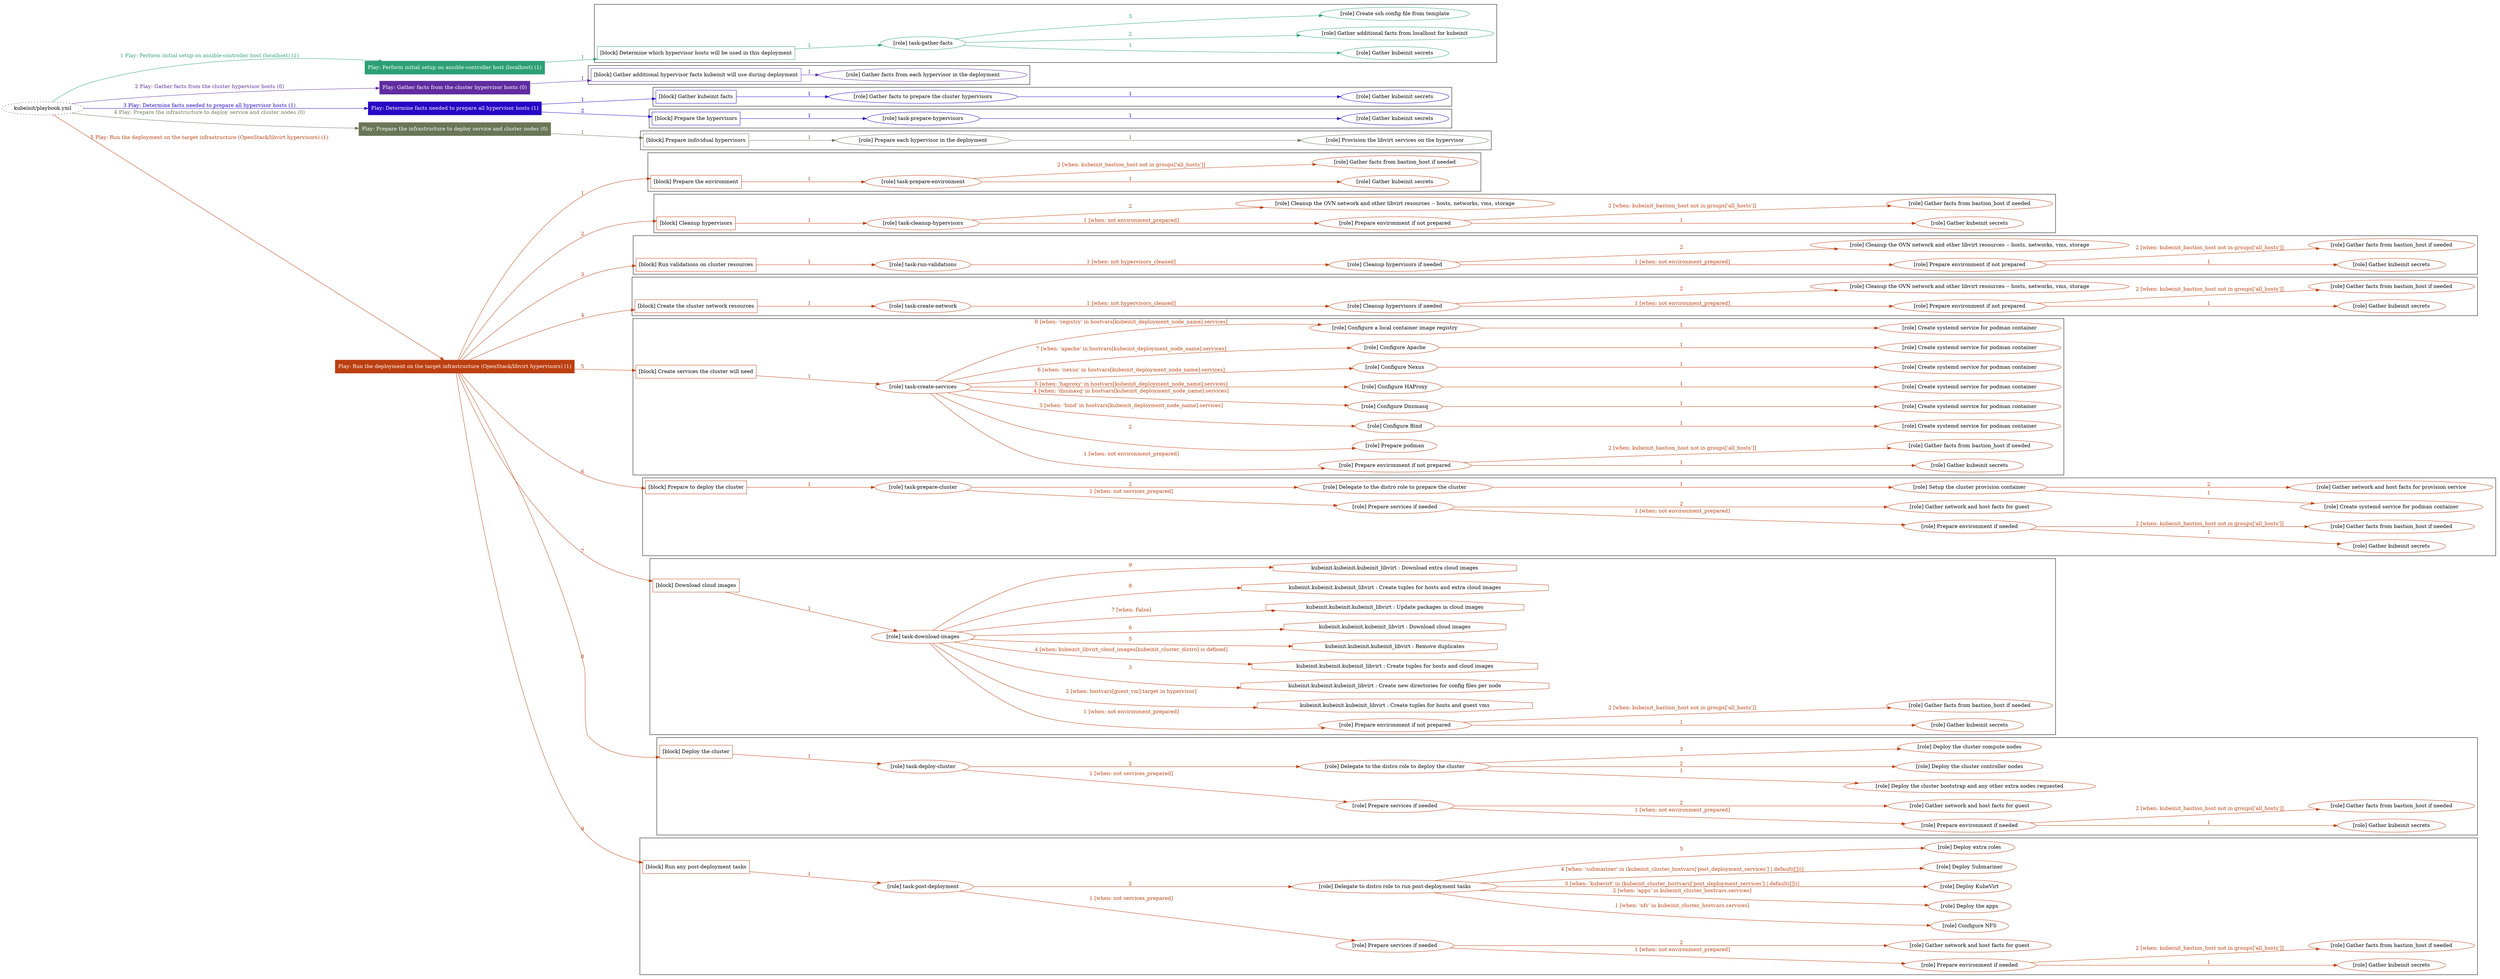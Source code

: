 digraph {
	graph [concentrate=true ordering=in rankdir=LR ratio=fill]
	edge [esep=5 sep=10]
	"kubeinit/playbook.yml" [URL="/home/runner/work/kubeinit/kubeinit/kubeinit/playbook.yml" id=playbook_b497e550 style=dotted]
	"kubeinit/playbook.yml" -> play_e59c9d06 [label="1 Play: Perform initial setup on ansible-controller host (localhost) (1)" color="#2ca075" fontcolor="#2ca075" id=edge_play_e59c9d06 labeltooltip="1 Play: Perform initial setup on ansible-controller host (localhost) (1)" tooltip="1 Play: Perform initial setup on ansible-controller host (localhost) (1)"]
	subgraph "Play: Perform initial setup on ansible-controller host (localhost) (1)" {
		play_e59c9d06 [label="Play: Perform initial setup on ansible-controller host (localhost) (1)" URL="/home/runner/work/kubeinit/kubeinit/kubeinit/playbook.yml" color="#2ca075" fontcolor="#ffffff" id=play_e59c9d06 shape=box style=filled tooltip=localhost]
		play_e59c9d06 -> block_86e28bcc [label=1 color="#2ca075" fontcolor="#2ca075" id=edge_block_86e28bcc labeltooltip=1 tooltip=1]
		subgraph cluster_block_86e28bcc {
			block_86e28bcc [label="[block] Determine which hypervisor hosts will be used in this deployment" URL="/home/runner/work/kubeinit/kubeinit/kubeinit/playbook.yml" color="#2ca075" id=block_86e28bcc labeltooltip="Determine which hypervisor hosts will be used in this deployment" shape=box tooltip="Determine which hypervisor hosts will be used in this deployment"]
			block_86e28bcc -> role_13803638 [label="1 " color="#2ca075" fontcolor="#2ca075" id=edge_role_13803638 labeltooltip="1 " tooltip="1 "]
			subgraph "task-gather-facts" {
				role_13803638 [label="[role] task-gather-facts" URL="/home/runner/work/kubeinit/kubeinit/kubeinit/playbook.yml" color="#2ca075" id=role_13803638 tooltip="task-gather-facts"]
				role_13803638 -> role_60082013 [label="1 " color="#2ca075" fontcolor="#2ca075" id=edge_role_60082013 labeltooltip="1 " tooltip="1 "]
				subgraph "Gather kubeinit secrets" {
					role_60082013 [label="[role] Gather kubeinit secrets" URL="/home/runner/.ansible/collections/ansible_collections/kubeinit/kubeinit/roles/kubeinit_prepare/tasks/build_hypervisors_group.yml" color="#2ca075" id=role_60082013 tooltip="Gather kubeinit secrets"]
				}
				role_13803638 -> role_aa54ac6d [label="2 " color="#2ca075" fontcolor="#2ca075" id=edge_role_aa54ac6d labeltooltip="2 " tooltip="2 "]
				subgraph "Gather additional facts from localhost for kubeinit" {
					role_aa54ac6d [label="[role] Gather additional facts from localhost for kubeinit" URL="/home/runner/.ansible/collections/ansible_collections/kubeinit/kubeinit/roles/kubeinit_prepare/tasks/build_hypervisors_group.yml" color="#2ca075" id=role_aa54ac6d tooltip="Gather additional facts from localhost for kubeinit"]
				}
				role_13803638 -> role_b0be62c5 [label="3 " color="#2ca075" fontcolor="#2ca075" id=edge_role_b0be62c5 labeltooltip="3 " tooltip="3 "]
				subgraph "Create ssh config file from template" {
					role_b0be62c5 [label="[role] Create ssh config file from template" URL="/home/runner/.ansible/collections/ansible_collections/kubeinit/kubeinit/roles/kubeinit_prepare/tasks/build_hypervisors_group.yml" color="#2ca075" id=role_b0be62c5 tooltip="Create ssh config file from template"]
				}
			}
		}
	}
	"kubeinit/playbook.yml" -> play_93b0811b [label="2 Play: Gather facts from the cluster hypervisor hosts (0)" color="#602ca0" fontcolor="#602ca0" id=edge_play_93b0811b labeltooltip="2 Play: Gather facts from the cluster hypervisor hosts (0)" tooltip="2 Play: Gather facts from the cluster hypervisor hosts (0)"]
	subgraph "Play: Gather facts from the cluster hypervisor hosts (0)" {
		play_93b0811b [label="Play: Gather facts from the cluster hypervisor hosts (0)" URL="/home/runner/work/kubeinit/kubeinit/kubeinit/playbook.yml" color="#602ca0" fontcolor="#ffffff" id=play_93b0811b shape=box style=filled tooltip="Play: Gather facts from the cluster hypervisor hosts (0)"]
		play_93b0811b -> block_3d5736a2 [label=1 color="#602ca0" fontcolor="#602ca0" id=edge_block_3d5736a2 labeltooltip=1 tooltip=1]
		subgraph cluster_block_3d5736a2 {
			block_3d5736a2 [label="[block] Gather additional hypervisor facts kubeinit will use during deployment" URL="/home/runner/work/kubeinit/kubeinit/kubeinit/playbook.yml" color="#602ca0" id=block_3d5736a2 labeltooltip="Gather additional hypervisor facts kubeinit will use during deployment" shape=box tooltip="Gather additional hypervisor facts kubeinit will use during deployment"]
			block_3d5736a2 -> role_d7816997 [label="1 " color="#602ca0" fontcolor="#602ca0" id=edge_role_d7816997 labeltooltip="1 " tooltip="1 "]
			subgraph "Gather facts from each hypervisor in the deployment" {
				role_d7816997 [label="[role] Gather facts from each hypervisor in the deployment" URL="/home/runner/work/kubeinit/kubeinit/kubeinit/playbook.yml" color="#602ca0" id=role_d7816997 tooltip="Gather facts from each hypervisor in the deployment"]
			}
		}
	}
	"kubeinit/playbook.yml" -> play_9846d142 [label="3 Play: Determine facts needed to prepare all hypervisor hosts (1)" color="#2806c6" fontcolor="#2806c6" id=edge_play_9846d142 labeltooltip="3 Play: Determine facts needed to prepare all hypervisor hosts (1)" tooltip="3 Play: Determine facts needed to prepare all hypervisor hosts (1)"]
	subgraph "Play: Determine facts needed to prepare all hypervisor hosts (1)" {
		play_9846d142 [label="Play: Determine facts needed to prepare all hypervisor hosts (1)" URL="/home/runner/work/kubeinit/kubeinit/kubeinit/playbook.yml" color="#2806c6" fontcolor="#ffffff" id=play_9846d142 shape=box style=filled tooltip=localhost]
		play_9846d142 -> block_dbfad1eb [label=1 color="#2806c6" fontcolor="#2806c6" id=edge_block_dbfad1eb labeltooltip=1 tooltip=1]
		subgraph cluster_block_dbfad1eb {
			block_dbfad1eb [label="[block] Gather kubeinit facts" URL="/home/runner/work/kubeinit/kubeinit/kubeinit/playbook.yml" color="#2806c6" id=block_dbfad1eb labeltooltip="Gather kubeinit facts" shape=box tooltip="Gather kubeinit facts"]
			block_dbfad1eb -> role_55c73f9c [label="1 " color="#2806c6" fontcolor="#2806c6" id=edge_role_55c73f9c labeltooltip="1 " tooltip="1 "]
			subgraph "Gather facts to prepare the cluster hypervisors" {
				role_55c73f9c [label="[role] Gather facts to prepare the cluster hypervisors" URL="/home/runner/work/kubeinit/kubeinit/kubeinit/playbook.yml" color="#2806c6" id=role_55c73f9c tooltip="Gather facts to prepare the cluster hypervisors"]
				role_55c73f9c -> role_1691ecde [label="1 " color="#2806c6" fontcolor="#2806c6" id=edge_role_1691ecde labeltooltip="1 " tooltip="1 "]
				subgraph "Gather kubeinit secrets" {
					role_1691ecde [label="[role] Gather kubeinit secrets" URL="/home/runner/.ansible/collections/ansible_collections/kubeinit/kubeinit/roles/kubeinit_prepare/tasks/gather_kubeinit_facts.yml" color="#2806c6" id=role_1691ecde tooltip="Gather kubeinit secrets"]
				}
			}
		}
		play_9846d142 -> block_6c49fd83 [label=2 color="#2806c6" fontcolor="#2806c6" id=edge_block_6c49fd83 labeltooltip=2 tooltip=2]
		subgraph cluster_block_6c49fd83 {
			block_6c49fd83 [label="[block] Prepare the hypervisors" URL="/home/runner/work/kubeinit/kubeinit/kubeinit/playbook.yml" color="#2806c6" id=block_6c49fd83 labeltooltip="Prepare the hypervisors" shape=box tooltip="Prepare the hypervisors"]
			block_6c49fd83 -> role_15d0ac86 [label="1 " color="#2806c6" fontcolor="#2806c6" id=edge_role_15d0ac86 labeltooltip="1 " tooltip="1 "]
			subgraph "task-prepare-hypervisors" {
				role_15d0ac86 [label="[role] task-prepare-hypervisors" URL="/home/runner/work/kubeinit/kubeinit/kubeinit/playbook.yml" color="#2806c6" id=role_15d0ac86 tooltip="task-prepare-hypervisors"]
				role_15d0ac86 -> role_b8ae5a34 [label="1 " color="#2806c6" fontcolor="#2806c6" id=edge_role_b8ae5a34 labeltooltip="1 " tooltip="1 "]
				subgraph "Gather kubeinit secrets" {
					role_b8ae5a34 [label="[role] Gather kubeinit secrets" URL="/home/runner/.ansible/collections/ansible_collections/kubeinit/kubeinit/roles/kubeinit_prepare/tasks/gather_kubeinit_facts.yml" color="#2806c6" id=role_b8ae5a34 tooltip="Gather kubeinit secrets"]
				}
			}
		}
	}
	"kubeinit/playbook.yml" -> play_4a7a0abb [label="4 Play: Prepare the infrastructure to deploy service and cluster nodes (0)" color="#6a7656" fontcolor="#6a7656" id=edge_play_4a7a0abb labeltooltip="4 Play: Prepare the infrastructure to deploy service and cluster nodes (0)" tooltip="4 Play: Prepare the infrastructure to deploy service and cluster nodes (0)"]
	subgraph "Play: Prepare the infrastructure to deploy service and cluster nodes (0)" {
		play_4a7a0abb [label="Play: Prepare the infrastructure to deploy service and cluster nodes (0)" URL="/home/runner/work/kubeinit/kubeinit/kubeinit/playbook.yml" color="#6a7656" fontcolor="#ffffff" id=play_4a7a0abb shape=box style=filled tooltip="Play: Prepare the infrastructure to deploy service and cluster nodes (0)"]
		play_4a7a0abb -> block_da9375ba [label=1 color="#6a7656" fontcolor="#6a7656" id=edge_block_da9375ba labeltooltip=1 tooltip=1]
		subgraph cluster_block_da9375ba {
			block_da9375ba [label="[block] Prepare individual hypervisors" URL="/home/runner/work/kubeinit/kubeinit/kubeinit/playbook.yml" color="#6a7656" id=block_da9375ba labeltooltip="Prepare individual hypervisors" shape=box tooltip="Prepare individual hypervisors"]
			block_da9375ba -> role_c592167c [label="1 " color="#6a7656" fontcolor="#6a7656" id=edge_role_c592167c labeltooltip="1 " tooltip="1 "]
			subgraph "Prepare each hypervisor in the deployment" {
				role_c592167c [label="[role] Prepare each hypervisor in the deployment" URL="/home/runner/work/kubeinit/kubeinit/kubeinit/playbook.yml" color="#6a7656" id=role_c592167c tooltip="Prepare each hypervisor in the deployment"]
				role_c592167c -> role_aa78cc0b [label="1 " color="#6a7656" fontcolor="#6a7656" id=edge_role_aa78cc0b labeltooltip="1 " tooltip="1 "]
				subgraph "Provision the libvirt services on the hypervisor" {
					role_aa78cc0b [label="[role] Provision the libvirt services on the hypervisor" URL="/home/runner/.ansible/collections/ansible_collections/kubeinit/kubeinit/roles/kubeinit_prepare/tasks/prepare_hypervisor.yml" color="#6a7656" id=role_aa78cc0b tooltip="Provision the libvirt services on the hypervisor"]
				}
			}
		}
	}
	"kubeinit/playbook.yml" -> play_419f7533 [label="5 Play: Run the deployment on the target infrastructure (OpenStack/libvirt hypervisors) (1)" color="#bc3f10" fontcolor="#bc3f10" id=edge_play_419f7533 labeltooltip="5 Play: Run the deployment on the target infrastructure (OpenStack/libvirt hypervisors) (1)" tooltip="5 Play: Run the deployment on the target infrastructure (OpenStack/libvirt hypervisors) (1)"]
	subgraph "Play: Run the deployment on the target infrastructure (OpenStack/libvirt hypervisors) (1)" {
		play_419f7533 [label="Play: Run the deployment on the target infrastructure (OpenStack/libvirt hypervisors) (1)" URL="/home/runner/work/kubeinit/kubeinit/kubeinit/playbook.yml" color="#bc3f10" fontcolor="#ffffff" id=play_419f7533 shape=box style=filled tooltip=localhost]
		play_419f7533 -> block_7ece0301 [label=1 color="#bc3f10" fontcolor="#bc3f10" id=edge_block_7ece0301 labeltooltip=1 tooltip=1]
		subgraph cluster_block_7ece0301 {
			block_7ece0301 [label="[block] Prepare the environment" URL="/home/runner/work/kubeinit/kubeinit/kubeinit/playbook.yml" color="#bc3f10" id=block_7ece0301 labeltooltip="Prepare the environment" shape=box tooltip="Prepare the environment"]
			block_7ece0301 -> role_4ee9abf0 [label="1 " color="#bc3f10" fontcolor="#bc3f10" id=edge_role_4ee9abf0 labeltooltip="1 " tooltip="1 "]
			subgraph "task-prepare-environment" {
				role_4ee9abf0 [label="[role] task-prepare-environment" URL="/home/runner/work/kubeinit/kubeinit/kubeinit/playbook.yml" color="#bc3f10" id=role_4ee9abf0 tooltip="task-prepare-environment"]
				role_4ee9abf0 -> role_5bf03f3f [label="1 " color="#bc3f10" fontcolor="#bc3f10" id=edge_role_5bf03f3f labeltooltip="1 " tooltip="1 "]
				subgraph "Gather kubeinit secrets" {
					role_5bf03f3f [label="[role] Gather kubeinit secrets" URL="/home/runner/.ansible/collections/ansible_collections/kubeinit/kubeinit/roles/kubeinit_prepare/tasks/gather_kubeinit_facts.yml" color="#bc3f10" id=role_5bf03f3f tooltip="Gather kubeinit secrets"]
				}
				role_4ee9abf0 -> role_61a4f279 [label="2 [when: kubeinit_bastion_host not in groups['all_hosts']]" color="#bc3f10" fontcolor="#bc3f10" id=edge_role_61a4f279 labeltooltip="2 [when: kubeinit_bastion_host not in groups['all_hosts']]" tooltip="2 [when: kubeinit_bastion_host not in groups['all_hosts']]"]
				subgraph "Gather facts from bastion_host if needed" {
					role_61a4f279 [label="[role] Gather facts from bastion_host if needed" URL="/home/runner/.ansible/collections/ansible_collections/kubeinit/kubeinit/roles/kubeinit_prepare/tasks/main.yml" color="#bc3f10" id=role_61a4f279 tooltip="Gather facts from bastion_host if needed"]
				}
			}
		}
		play_419f7533 -> block_cfd406d3 [label=2 color="#bc3f10" fontcolor="#bc3f10" id=edge_block_cfd406d3 labeltooltip=2 tooltip=2]
		subgraph cluster_block_cfd406d3 {
			block_cfd406d3 [label="[block] Cleanup hypervisors" URL="/home/runner/work/kubeinit/kubeinit/kubeinit/playbook.yml" color="#bc3f10" id=block_cfd406d3 labeltooltip="Cleanup hypervisors" shape=box tooltip="Cleanup hypervisors"]
			block_cfd406d3 -> role_6c9fb6e6 [label="1 " color="#bc3f10" fontcolor="#bc3f10" id=edge_role_6c9fb6e6 labeltooltip="1 " tooltip="1 "]
			subgraph "task-cleanup-hypervisors" {
				role_6c9fb6e6 [label="[role] task-cleanup-hypervisors" URL="/home/runner/work/kubeinit/kubeinit/kubeinit/playbook.yml" color="#bc3f10" id=role_6c9fb6e6 tooltip="task-cleanup-hypervisors"]
				role_6c9fb6e6 -> role_cf6e22d1 [label="1 [when: not environment_prepared]" color="#bc3f10" fontcolor="#bc3f10" id=edge_role_cf6e22d1 labeltooltip="1 [when: not environment_prepared]" tooltip="1 [when: not environment_prepared]"]
				subgraph "Prepare environment if not prepared" {
					role_cf6e22d1 [label="[role] Prepare environment if not prepared" URL="/home/runner/.ansible/collections/ansible_collections/kubeinit/kubeinit/roles/kubeinit_libvirt/tasks/cleanup_hypervisors.yml" color="#bc3f10" id=role_cf6e22d1 tooltip="Prepare environment if not prepared"]
					role_cf6e22d1 -> role_59095a6d [label="1 " color="#bc3f10" fontcolor="#bc3f10" id=edge_role_59095a6d labeltooltip="1 " tooltip="1 "]
					subgraph "Gather kubeinit secrets" {
						role_59095a6d [label="[role] Gather kubeinit secrets" URL="/home/runner/.ansible/collections/ansible_collections/kubeinit/kubeinit/roles/kubeinit_prepare/tasks/gather_kubeinit_facts.yml" color="#bc3f10" id=role_59095a6d tooltip="Gather kubeinit secrets"]
					}
					role_cf6e22d1 -> role_fc327a37 [label="2 [when: kubeinit_bastion_host not in groups['all_hosts']]" color="#bc3f10" fontcolor="#bc3f10" id=edge_role_fc327a37 labeltooltip="2 [when: kubeinit_bastion_host not in groups['all_hosts']]" tooltip="2 [when: kubeinit_bastion_host not in groups['all_hosts']]"]
					subgraph "Gather facts from bastion_host if needed" {
						role_fc327a37 [label="[role] Gather facts from bastion_host if needed" URL="/home/runner/.ansible/collections/ansible_collections/kubeinit/kubeinit/roles/kubeinit_prepare/tasks/main.yml" color="#bc3f10" id=role_fc327a37 tooltip="Gather facts from bastion_host if needed"]
					}
				}
				role_6c9fb6e6 -> role_d29791f6 [label="2 " color="#bc3f10" fontcolor="#bc3f10" id=edge_role_d29791f6 labeltooltip="2 " tooltip="2 "]
				subgraph "Cleanup the OVN network and other libvirt resources -- hosts, networks, vms, storage" {
					role_d29791f6 [label="[role] Cleanup the OVN network and other libvirt resources -- hosts, networks, vms, storage" URL="/home/runner/.ansible/collections/ansible_collections/kubeinit/kubeinit/roles/kubeinit_libvirt/tasks/cleanup_hypervisors.yml" color="#bc3f10" id=role_d29791f6 tooltip="Cleanup the OVN network and other libvirt resources -- hosts, networks, vms, storage"]
				}
			}
		}
		play_419f7533 -> block_0efb4b7f [label=3 color="#bc3f10" fontcolor="#bc3f10" id=edge_block_0efb4b7f labeltooltip=3 tooltip=3]
		subgraph cluster_block_0efb4b7f {
			block_0efb4b7f [label="[block] Run validations on cluster resources" URL="/home/runner/work/kubeinit/kubeinit/kubeinit/playbook.yml" color="#bc3f10" id=block_0efb4b7f labeltooltip="Run validations on cluster resources" shape=box tooltip="Run validations on cluster resources"]
			block_0efb4b7f -> role_06061a76 [label="1 " color="#bc3f10" fontcolor="#bc3f10" id=edge_role_06061a76 labeltooltip="1 " tooltip="1 "]
			subgraph "task-run-validations" {
				role_06061a76 [label="[role] task-run-validations" URL="/home/runner/work/kubeinit/kubeinit/kubeinit/playbook.yml" color="#bc3f10" id=role_06061a76 tooltip="task-run-validations"]
				role_06061a76 -> role_e2d7e40f [label="1 [when: not hypervisors_cleaned]" color="#bc3f10" fontcolor="#bc3f10" id=edge_role_e2d7e40f labeltooltip="1 [when: not hypervisors_cleaned]" tooltip="1 [when: not hypervisors_cleaned]"]
				subgraph "Cleanup hypervisors if needed" {
					role_e2d7e40f [label="[role] Cleanup hypervisors if needed" URL="/home/runner/.ansible/collections/ansible_collections/kubeinit/kubeinit/roles/kubeinit_validations/tasks/main.yml" color="#bc3f10" id=role_e2d7e40f tooltip="Cleanup hypervisors if needed"]
					role_e2d7e40f -> role_4015fd1f [label="1 [when: not environment_prepared]" color="#bc3f10" fontcolor="#bc3f10" id=edge_role_4015fd1f labeltooltip="1 [when: not environment_prepared]" tooltip="1 [when: not environment_prepared]"]
					subgraph "Prepare environment if not prepared" {
						role_4015fd1f [label="[role] Prepare environment if not prepared" URL="/home/runner/.ansible/collections/ansible_collections/kubeinit/kubeinit/roles/kubeinit_libvirt/tasks/cleanup_hypervisors.yml" color="#bc3f10" id=role_4015fd1f tooltip="Prepare environment if not prepared"]
						role_4015fd1f -> role_079ccf1e [label="1 " color="#bc3f10" fontcolor="#bc3f10" id=edge_role_079ccf1e labeltooltip="1 " tooltip="1 "]
						subgraph "Gather kubeinit secrets" {
							role_079ccf1e [label="[role] Gather kubeinit secrets" URL="/home/runner/.ansible/collections/ansible_collections/kubeinit/kubeinit/roles/kubeinit_prepare/tasks/gather_kubeinit_facts.yml" color="#bc3f10" id=role_079ccf1e tooltip="Gather kubeinit secrets"]
						}
						role_4015fd1f -> role_dfef3520 [label="2 [when: kubeinit_bastion_host not in groups['all_hosts']]" color="#bc3f10" fontcolor="#bc3f10" id=edge_role_dfef3520 labeltooltip="2 [when: kubeinit_bastion_host not in groups['all_hosts']]" tooltip="2 [when: kubeinit_bastion_host not in groups['all_hosts']]"]
						subgraph "Gather facts from bastion_host if needed" {
							role_dfef3520 [label="[role] Gather facts from bastion_host if needed" URL="/home/runner/.ansible/collections/ansible_collections/kubeinit/kubeinit/roles/kubeinit_prepare/tasks/main.yml" color="#bc3f10" id=role_dfef3520 tooltip="Gather facts from bastion_host if needed"]
						}
					}
					role_e2d7e40f -> role_71be9d98 [label="2 " color="#bc3f10" fontcolor="#bc3f10" id=edge_role_71be9d98 labeltooltip="2 " tooltip="2 "]
					subgraph "Cleanup the OVN network and other libvirt resources -- hosts, networks, vms, storage" {
						role_71be9d98 [label="[role] Cleanup the OVN network and other libvirt resources -- hosts, networks, vms, storage" URL="/home/runner/.ansible/collections/ansible_collections/kubeinit/kubeinit/roles/kubeinit_libvirt/tasks/cleanup_hypervisors.yml" color="#bc3f10" id=role_71be9d98 tooltip="Cleanup the OVN network and other libvirt resources -- hosts, networks, vms, storage"]
					}
				}
			}
		}
		play_419f7533 -> block_d0bbf9d2 [label=4 color="#bc3f10" fontcolor="#bc3f10" id=edge_block_d0bbf9d2 labeltooltip=4 tooltip=4]
		subgraph cluster_block_d0bbf9d2 {
			block_d0bbf9d2 [label="[block] Create the cluster network resources" URL="/home/runner/work/kubeinit/kubeinit/kubeinit/playbook.yml" color="#bc3f10" id=block_d0bbf9d2 labeltooltip="Create the cluster network resources" shape=box tooltip="Create the cluster network resources"]
			block_d0bbf9d2 -> role_19c4953f [label="1 " color="#bc3f10" fontcolor="#bc3f10" id=edge_role_19c4953f labeltooltip="1 " tooltip="1 "]
			subgraph "task-create-network" {
				role_19c4953f [label="[role] task-create-network" URL="/home/runner/work/kubeinit/kubeinit/kubeinit/playbook.yml" color="#bc3f10" id=role_19c4953f tooltip="task-create-network"]
				role_19c4953f -> role_0c2428ae [label="1 [when: not hypervisors_cleaned]" color="#bc3f10" fontcolor="#bc3f10" id=edge_role_0c2428ae labeltooltip="1 [when: not hypervisors_cleaned]" tooltip="1 [when: not hypervisors_cleaned]"]
				subgraph "Cleanup hypervisors if needed" {
					role_0c2428ae [label="[role] Cleanup hypervisors if needed" URL="/home/runner/.ansible/collections/ansible_collections/kubeinit/kubeinit/roles/kubeinit_libvirt/tasks/create_network.yml" color="#bc3f10" id=role_0c2428ae tooltip="Cleanup hypervisors if needed"]
					role_0c2428ae -> role_77ef064e [label="1 [when: not environment_prepared]" color="#bc3f10" fontcolor="#bc3f10" id=edge_role_77ef064e labeltooltip="1 [when: not environment_prepared]" tooltip="1 [when: not environment_prepared]"]
					subgraph "Prepare environment if not prepared" {
						role_77ef064e [label="[role] Prepare environment if not prepared" URL="/home/runner/.ansible/collections/ansible_collections/kubeinit/kubeinit/roles/kubeinit_libvirt/tasks/cleanup_hypervisors.yml" color="#bc3f10" id=role_77ef064e tooltip="Prepare environment if not prepared"]
						role_77ef064e -> role_2445a5fa [label="1 " color="#bc3f10" fontcolor="#bc3f10" id=edge_role_2445a5fa labeltooltip="1 " tooltip="1 "]
						subgraph "Gather kubeinit secrets" {
							role_2445a5fa [label="[role] Gather kubeinit secrets" URL="/home/runner/.ansible/collections/ansible_collections/kubeinit/kubeinit/roles/kubeinit_prepare/tasks/gather_kubeinit_facts.yml" color="#bc3f10" id=role_2445a5fa tooltip="Gather kubeinit secrets"]
						}
						role_77ef064e -> role_c2a9b8e3 [label="2 [when: kubeinit_bastion_host not in groups['all_hosts']]" color="#bc3f10" fontcolor="#bc3f10" id=edge_role_c2a9b8e3 labeltooltip="2 [when: kubeinit_bastion_host not in groups['all_hosts']]" tooltip="2 [when: kubeinit_bastion_host not in groups['all_hosts']]"]
						subgraph "Gather facts from bastion_host if needed" {
							role_c2a9b8e3 [label="[role] Gather facts from bastion_host if needed" URL="/home/runner/.ansible/collections/ansible_collections/kubeinit/kubeinit/roles/kubeinit_prepare/tasks/main.yml" color="#bc3f10" id=role_c2a9b8e3 tooltip="Gather facts from bastion_host if needed"]
						}
					}
					role_0c2428ae -> role_cad8ff3d [label="2 " color="#bc3f10" fontcolor="#bc3f10" id=edge_role_cad8ff3d labeltooltip="2 " tooltip="2 "]
					subgraph "Cleanup the OVN network and other libvirt resources -- hosts, networks, vms, storage" {
						role_cad8ff3d [label="[role] Cleanup the OVN network and other libvirt resources -- hosts, networks, vms, storage" URL="/home/runner/.ansible/collections/ansible_collections/kubeinit/kubeinit/roles/kubeinit_libvirt/tasks/cleanup_hypervisors.yml" color="#bc3f10" id=role_cad8ff3d tooltip="Cleanup the OVN network and other libvirt resources -- hosts, networks, vms, storage"]
					}
				}
			}
		}
		play_419f7533 -> block_30467c08 [label=5 color="#bc3f10" fontcolor="#bc3f10" id=edge_block_30467c08 labeltooltip=5 tooltip=5]
		subgraph cluster_block_30467c08 {
			block_30467c08 [label="[block] Create services the cluster will need" URL="/home/runner/work/kubeinit/kubeinit/kubeinit/playbook.yml" color="#bc3f10" id=block_30467c08 labeltooltip="Create services the cluster will need" shape=box tooltip="Create services the cluster will need"]
			block_30467c08 -> role_a0e4a6c1 [label="1 " color="#bc3f10" fontcolor="#bc3f10" id=edge_role_a0e4a6c1 labeltooltip="1 " tooltip="1 "]
			subgraph "task-create-services" {
				role_a0e4a6c1 [label="[role] task-create-services" URL="/home/runner/work/kubeinit/kubeinit/kubeinit/playbook.yml" color="#bc3f10" id=role_a0e4a6c1 tooltip="task-create-services"]
				role_a0e4a6c1 -> role_00de7d3a [label="1 [when: not environment_prepared]" color="#bc3f10" fontcolor="#bc3f10" id=edge_role_00de7d3a labeltooltip="1 [when: not environment_prepared]" tooltip="1 [when: not environment_prepared]"]
				subgraph "Prepare environment if not prepared" {
					role_00de7d3a [label="[role] Prepare environment if not prepared" URL="/home/runner/.ansible/collections/ansible_collections/kubeinit/kubeinit/roles/kubeinit_services/tasks/main.yml" color="#bc3f10" id=role_00de7d3a tooltip="Prepare environment if not prepared"]
					role_00de7d3a -> role_d40de34a [label="1 " color="#bc3f10" fontcolor="#bc3f10" id=edge_role_d40de34a labeltooltip="1 " tooltip="1 "]
					subgraph "Gather kubeinit secrets" {
						role_d40de34a [label="[role] Gather kubeinit secrets" URL="/home/runner/.ansible/collections/ansible_collections/kubeinit/kubeinit/roles/kubeinit_prepare/tasks/gather_kubeinit_facts.yml" color="#bc3f10" id=role_d40de34a tooltip="Gather kubeinit secrets"]
					}
					role_00de7d3a -> role_4980fbf0 [label="2 [when: kubeinit_bastion_host not in groups['all_hosts']]" color="#bc3f10" fontcolor="#bc3f10" id=edge_role_4980fbf0 labeltooltip="2 [when: kubeinit_bastion_host not in groups['all_hosts']]" tooltip="2 [when: kubeinit_bastion_host not in groups['all_hosts']]"]
					subgraph "Gather facts from bastion_host if needed" {
						role_4980fbf0 [label="[role] Gather facts from bastion_host if needed" URL="/home/runner/.ansible/collections/ansible_collections/kubeinit/kubeinit/roles/kubeinit_prepare/tasks/main.yml" color="#bc3f10" id=role_4980fbf0 tooltip="Gather facts from bastion_host if needed"]
					}
				}
				role_a0e4a6c1 -> role_9b30f9ff [label="2 " color="#bc3f10" fontcolor="#bc3f10" id=edge_role_9b30f9ff labeltooltip="2 " tooltip="2 "]
				subgraph "Prepare podman" {
					role_9b30f9ff [label="[role] Prepare podman" URL="/home/runner/.ansible/collections/ansible_collections/kubeinit/kubeinit/roles/kubeinit_services/tasks/00_create_service_pod.yml" color="#bc3f10" id=role_9b30f9ff tooltip="Prepare podman"]
				}
				role_a0e4a6c1 -> role_1093a4bd [label="3 [when: 'bind' in hostvars[kubeinit_deployment_node_name].services]" color="#bc3f10" fontcolor="#bc3f10" id=edge_role_1093a4bd labeltooltip="3 [when: 'bind' in hostvars[kubeinit_deployment_node_name].services]" tooltip="3 [when: 'bind' in hostvars[kubeinit_deployment_node_name].services]"]
				subgraph "Configure Bind" {
					role_1093a4bd [label="[role] Configure Bind" URL="/home/runner/.ansible/collections/ansible_collections/kubeinit/kubeinit/roles/kubeinit_services/tasks/start_services_containers.yml" color="#bc3f10" id=role_1093a4bd tooltip="Configure Bind"]
					role_1093a4bd -> role_497f2874 [label="1 " color="#bc3f10" fontcolor="#bc3f10" id=edge_role_497f2874 labeltooltip="1 " tooltip="1 "]
					subgraph "Create systemd service for podman container" {
						role_497f2874 [label="[role] Create systemd service for podman container" URL="/home/runner/.ansible/collections/ansible_collections/kubeinit/kubeinit/roles/kubeinit_bind/tasks/main.yml" color="#bc3f10" id=role_497f2874 tooltip="Create systemd service for podman container"]
					}
				}
				role_a0e4a6c1 -> role_3811e0c2 [label="4 [when: 'dnsmasq' in hostvars[kubeinit_deployment_node_name].services]" color="#bc3f10" fontcolor="#bc3f10" id=edge_role_3811e0c2 labeltooltip="4 [when: 'dnsmasq' in hostvars[kubeinit_deployment_node_name].services]" tooltip="4 [when: 'dnsmasq' in hostvars[kubeinit_deployment_node_name].services]"]
				subgraph "Configure Dnsmasq" {
					role_3811e0c2 [label="[role] Configure Dnsmasq" URL="/home/runner/.ansible/collections/ansible_collections/kubeinit/kubeinit/roles/kubeinit_services/tasks/start_services_containers.yml" color="#bc3f10" id=role_3811e0c2 tooltip="Configure Dnsmasq"]
					role_3811e0c2 -> role_b7360408 [label="1 " color="#bc3f10" fontcolor="#bc3f10" id=edge_role_b7360408 labeltooltip="1 " tooltip="1 "]
					subgraph "Create systemd service for podman container" {
						role_b7360408 [label="[role] Create systemd service for podman container" URL="/home/runner/.ansible/collections/ansible_collections/kubeinit/kubeinit/roles/kubeinit_dnsmasq/tasks/main.yml" color="#bc3f10" id=role_b7360408 tooltip="Create systemd service for podman container"]
					}
				}
				role_a0e4a6c1 -> role_b93bdeba [label="5 [when: 'haproxy' in hostvars[kubeinit_deployment_node_name].services]" color="#bc3f10" fontcolor="#bc3f10" id=edge_role_b93bdeba labeltooltip="5 [when: 'haproxy' in hostvars[kubeinit_deployment_node_name].services]" tooltip="5 [when: 'haproxy' in hostvars[kubeinit_deployment_node_name].services]"]
				subgraph "Configure HAProxy" {
					role_b93bdeba [label="[role] Configure HAProxy" URL="/home/runner/.ansible/collections/ansible_collections/kubeinit/kubeinit/roles/kubeinit_services/tasks/start_services_containers.yml" color="#bc3f10" id=role_b93bdeba tooltip="Configure HAProxy"]
					role_b93bdeba -> role_d5309a69 [label="1 " color="#bc3f10" fontcolor="#bc3f10" id=edge_role_d5309a69 labeltooltip="1 " tooltip="1 "]
					subgraph "Create systemd service for podman container" {
						role_d5309a69 [label="[role] Create systemd service for podman container" URL="/home/runner/.ansible/collections/ansible_collections/kubeinit/kubeinit/roles/kubeinit_haproxy/tasks/main.yml" color="#bc3f10" id=role_d5309a69 tooltip="Create systemd service for podman container"]
					}
				}
				role_a0e4a6c1 -> role_9c68a88f [label="6 [when: 'nexus' in hostvars[kubeinit_deployment_node_name].services]" color="#bc3f10" fontcolor="#bc3f10" id=edge_role_9c68a88f labeltooltip="6 [when: 'nexus' in hostvars[kubeinit_deployment_node_name].services]" tooltip="6 [when: 'nexus' in hostvars[kubeinit_deployment_node_name].services]"]
				subgraph "Configure Nexus" {
					role_9c68a88f [label="[role] Configure Nexus" URL="/home/runner/.ansible/collections/ansible_collections/kubeinit/kubeinit/roles/kubeinit_services/tasks/start_services_containers.yml" color="#bc3f10" id=role_9c68a88f tooltip="Configure Nexus"]
					role_9c68a88f -> role_c2f405a1 [label="1 " color="#bc3f10" fontcolor="#bc3f10" id=edge_role_c2f405a1 labeltooltip="1 " tooltip="1 "]
					subgraph "Create systemd service for podman container" {
						role_c2f405a1 [label="[role] Create systemd service for podman container" URL="/home/runner/.ansible/collections/ansible_collections/kubeinit/kubeinit/roles/kubeinit_nexus/tasks/main.yml" color="#bc3f10" id=role_c2f405a1 tooltip="Create systemd service for podman container"]
					}
				}
				role_a0e4a6c1 -> role_6519225b [label="7 [when: 'apache' in hostvars[kubeinit_deployment_node_name].services]" color="#bc3f10" fontcolor="#bc3f10" id=edge_role_6519225b labeltooltip="7 [when: 'apache' in hostvars[kubeinit_deployment_node_name].services]" tooltip="7 [when: 'apache' in hostvars[kubeinit_deployment_node_name].services]"]
				subgraph "Configure Apache" {
					role_6519225b [label="[role] Configure Apache" URL="/home/runner/.ansible/collections/ansible_collections/kubeinit/kubeinit/roles/kubeinit_services/tasks/start_services_containers.yml" color="#bc3f10" id=role_6519225b tooltip="Configure Apache"]
					role_6519225b -> role_ffd1eafc [label="1 " color="#bc3f10" fontcolor="#bc3f10" id=edge_role_ffd1eafc labeltooltip="1 " tooltip="1 "]
					subgraph "Create systemd service for podman container" {
						role_ffd1eafc [label="[role] Create systemd service for podman container" URL="/home/runner/.ansible/collections/ansible_collections/kubeinit/kubeinit/roles/kubeinit_apache/tasks/main.yml" color="#bc3f10" id=role_ffd1eafc tooltip="Create systemd service for podman container"]
					}
				}
				role_a0e4a6c1 -> role_451718ce [label="8 [when: 'registry' in hostvars[kubeinit_deployment_node_name].services]" color="#bc3f10" fontcolor="#bc3f10" id=edge_role_451718ce labeltooltip="8 [when: 'registry' in hostvars[kubeinit_deployment_node_name].services]" tooltip="8 [when: 'registry' in hostvars[kubeinit_deployment_node_name].services]"]
				subgraph "Configure a local container image registry" {
					role_451718ce [label="[role] Configure a local container image registry" URL="/home/runner/.ansible/collections/ansible_collections/kubeinit/kubeinit/roles/kubeinit_services/tasks/start_services_containers.yml" color="#bc3f10" id=role_451718ce tooltip="Configure a local container image registry"]
					role_451718ce -> role_2e6e4f9f [label="1 " color="#bc3f10" fontcolor="#bc3f10" id=edge_role_2e6e4f9f labeltooltip="1 " tooltip="1 "]
					subgraph "Create systemd service for podman container" {
						role_2e6e4f9f [label="[role] Create systemd service for podman container" URL="/home/runner/.ansible/collections/ansible_collections/kubeinit/kubeinit/roles/kubeinit_registry/tasks/main.yml" color="#bc3f10" id=role_2e6e4f9f tooltip="Create systemd service for podman container"]
					}
				}
			}
		}
		play_419f7533 -> block_f2083a0a [label=6 color="#bc3f10" fontcolor="#bc3f10" id=edge_block_f2083a0a labeltooltip=6 tooltip=6]
		subgraph cluster_block_f2083a0a {
			block_f2083a0a [label="[block] Prepare to deploy the cluster" URL="/home/runner/work/kubeinit/kubeinit/kubeinit/playbook.yml" color="#bc3f10" id=block_f2083a0a labeltooltip="Prepare to deploy the cluster" shape=box tooltip="Prepare to deploy the cluster"]
			block_f2083a0a -> role_11015695 [label="1 " color="#bc3f10" fontcolor="#bc3f10" id=edge_role_11015695 labeltooltip="1 " tooltip="1 "]
			subgraph "task-prepare-cluster" {
				role_11015695 [label="[role] task-prepare-cluster" URL="/home/runner/work/kubeinit/kubeinit/kubeinit/playbook.yml" color="#bc3f10" id=role_11015695 tooltip="task-prepare-cluster"]
				role_11015695 -> role_62de7a0f [label="1 [when: not services_prepared]" color="#bc3f10" fontcolor="#bc3f10" id=edge_role_62de7a0f labeltooltip="1 [when: not services_prepared]" tooltip="1 [when: not services_prepared]"]
				subgraph "Prepare services if needed" {
					role_62de7a0f [label="[role] Prepare services if needed" URL="/home/runner/.ansible/collections/ansible_collections/kubeinit/kubeinit/roles/kubeinit_prepare/tasks/prepare_cluster.yml" color="#bc3f10" id=role_62de7a0f tooltip="Prepare services if needed"]
					role_62de7a0f -> role_6c0238f7 [label="1 [when: not environment_prepared]" color="#bc3f10" fontcolor="#bc3f10" id=edge_role_6c0238f7 labeltooltip="1 [when: not environment_prepared]" tooltip="1 [when: not environment_prepared]"]
					subgraph "Prepare environment if needed" {
						role_6c0238f7 [label="[role] Prepare environment if needed" URL="/home/runner/.ansible/collections/ansible_collections/kubeinit/kubeinit/roles/kubeinit_services/tasks/prepare_services.yml" color="#bc3f10" id=role_6c0238f7 tooltip="Prepare environment if needed"]
						role_6c0238f7 -> role_e2891528 [label="1 " color="#bc3f10" fontcolor="#bc3f10" id=edge_role_e2891528 labeltooltip="1 " tooltip="1 "]
						subgraph "Gather kubeinit secrets" {
							role_e2891528 [label="[role] Gather kubeinit secrets" URL="/home/runner/.ansible/collections/ansible_collections/kubeinit/kubeinit/roles/kubeinit_prepare/tasks/gather_kubeinit_facts.yml" color="#bc3f10" id=role_e2891528 tooltip="Gather kubeinit secrets"]
						}
						role_6c0238f7 -> role_eff44f1d [label="2 [when: kubeinit_bastion_host not in groups['all_hosts']]" color="#bc3f10" fontcolor="#bc3f10" id=edge_role_eff44f1d labeltooltip="2 [when: kubeinit_bastion_host not in groups['all_hosts']]" tooltip="2 [when: kubeinit_bastion_host not in groups['all_hosts']]"]
						subgraph "Gather facts from bastion_host if needed" {
							role_eff44f1d [label="[role] Gather facts from bastion_host if needed" URL="/home/runner/.ansible/collections/ansible_collections/kubeinit/kubeinit/roles/kubeinit_prepare/tasks/main.yml" color="#bc3f10" id=role_eff44f1d tooltip="Gather facts from bastion_host if needed"]
						}
					}
					role_62de7a0f -> role_dd0cbad8 [label="2 " color="#bc3f10" fontcolor="#bc3f10" id=edge_role_dd0cbad8 labeltooltip="2 " tooltip="2 "]
					subgraph "Gather network and host facts for guest" {
						role_dd0cbad8 [label="[role] Gather network and host facts for guest" URL="/home/runner/.ansible/collections/ansible_collections/kubeinit/kubeinit/roles/kubeinit_services/tasks/prepare_services.yml" color="#bc3f10" id=role_dd0cbad8 tooltip="Gather network and host facts for guest"]
					}
				}
				role_11015695 -> role_8c4cf638 [label="2 " color="#bc3f10" fontcolor="#bc3f10" id=edge_role_8c4cf638 labeltooltip="2 " tooltip="2 "]
				subgraph "Delegate to the distro role to prepare the cluster" {
					role_8c4cf638 [label="[role] Delegate to the distro role to prepare the cluster" URL="/home/runner/.ansible/collections/ansible_collections/kubeinit/kubeinit/roles/kubeinit_prepare/tasks/prepare_cluster.yml" color="#bc3f10" id=role_8c4cf638 tooltip="Delegate to the distro role to prepare the cluster"]
					role_8c4cf638 -> role_b4084fd9 [label="1 " color="#bc3f10" fontcolor="#bc3f10" id=edge_role_b4084fd9 labeltooltip="1 " tooltip="1 "]
					subgraph "Setup the cluster provision container" {
						role_b4084fd9 [label="[role] Setup the cluster provision container" URL="/home/runner/.ansible/collections/ansible_collections/kubeinit/kubeinit/roles/kubeinit_openshift/tasks/prepare_cluster.yml" color="#bc3f10" id=role_b4084fd9 tooltip="Setup the cluster provision container"]
						role_b4084fd9 -> role_baa411e7 [label="1 " color="#bc3f10" fontcolor="#bc3f10" id=edge_role_baa411e7 labeltooltip="1 " tooltip="1 "]
						subgraph "Create systemd service for podman container" {
							role_baa411e7 [label="[role] Create systemd service for podman container" URL="/home/runner/.ansible/collections/ansible_collections/kubeinit/kubeinit/roles/kubeinit_services/tasks/create_provision_container.yml" color="#bc3f10" id=role_baa411e7 tooltip="Create systemd service for podman container"]
						}
						role_b4084fd9 -> role_ff932d3e [label="2 " color="#bc3f10" fontcolor="#bc3f10" id=edge_role_ff932d3e labeltooltip="2 " tooltip="2 "]
						subgraph "Gather network and host facts for provision service" {
							role_ff932d3e [label="[role] Gather network and host facts for provision service" URL="/home/runner/.ansible/collections/ansible_collections/kubeinit/kubeinit/roles/kubeinit_services/tasks/create_provision_container.yml" color="#bc3f10" id=role_ff932d3e tooltip="Gather network and host facts for provision service"]
						}
					}
				}
			}
		}
		play_419f7533 -> block_6023d206 [label=7 color="#bc3f10" fontcolor="#bc3f10" id=edge_block_6023d206 labeltooltip=7 tooltip=7]
		subgraph cluster_block_6023d206 {
			block_6023d206 [label="[block] Download cloud images" URL="/home/runner/work/kubeinit/kubeinit/kubeinit/playbook.yml" color="#bc3f10" id=block_6023d206 labeltooltip="Download cloud images" shape=box tooltip="Download cloud images"]
			block_6023d206 -> role_68d4d814 [label="1 " color="#bc3f10" fontcolor="#bc3f10" id=edge_role_68d4d814 labeltooltip="1 " tooltip="1 "]
			subgraph "task-download-images" {
				role_68d4d814 [label="[role] task-download-images" URL="/home/runner/work/kubeinit/kubeinit/kubeinit/playbook.yml" color="#bc3f10" id=role_68d4d814 tooltip="task-download-images"]
				role_68d4d814 -> role_0e167367 [label="1 [when: not environment_prepared]" color="#bc3f10" fontcolor="#bc3f10" id=edge_role_0e167367 labeltooltip="1 [when: not environment_prepared]" tooltip="1 [when: not environment_prepared]"]
				subgraph "Prepare environment if not prepared" {
					role_0e167367 [label="[role] Prepare environment if not prepared" URL="/home/runner/.ansible/collections/ansible_collections/kubeinit/kubeinit/roles/kubeinit_libvirt/tasks/download_cloud_images.yml" color="#bc3f10" id=role_0e167367 tooltip="Prepare environment if not prepared"]
					role_0e167367 -> role_f2529c36 [label="1 " color="#bc3f10" fontcolor="#bc3f10" id=edge_role_f2529c36 labeltooltip="1 " tooltip="1 "]
					subgraph "Gather kubeinit secrets" {
						role_f2529c36 [label="[role] Gather kubeinit secrets" URL="/home/runner/.ansible/collections/ansible_collections/kubeinit/kubeinit/roles/kubeinit_prepare/tasks/gather_kubeinit_facts.yml" color="#bc3f10" id=role_f2529c36 tooltip="Gather kubeinit secrets"]
					}
					role_0e167367 -> role_d69aa239 [label="2 [when: kubeinit_bastion_host not in groups['all_hosts']]" color="#bc3f10" fontcolor="#bc3f10" id=edge_role_d69aa239 labeltooltip="2 [when: kubeinit_bastion_host not in groups['all_hosts']]" tooltip="2 [when: kubeinit_bastion_host not in groups['all_hosts']]"]
					subgraph "Gather facts from bastion_host if needed" {
						role_d69aa239 [label="[role] Gather facts from bastion_host if needed" URL="/home/runner/.ansible/collections/ansible_collections/kubeinit/kubeinit/roles/kubeinit_prepare/tasks/main.yml" color="#bc3f10" id=role_d69aa239 tooltip="Gather facts from bastion_host if needed"]
					}
				}
				task_23e9d850 [label="kubeinit.kubeinit.kubeinit_libvirt : Create tuples for hosts and guest vms" URL="/home/runner/.ansible/collections/ansible_collections/kubeinit/kubeinit/roles/kubeinit_libvirt/tasks/download_cloud_images.yml" color="#bc3f10" id=task_23e9d850 shape=octagon tooltip="kubeinit.kubeinit.kubeinit_libvirt : Create tuples for hosts and guest vms"]
				role_68d4d814 -> task_23e9d850 [label="2 [when: hostvars[guest_vm].target in hypervisor]" color="#bc3f10" fontcolor="#bc3f10" id=edge_task_23e9d850 labeltooltip="2 [when: hostvars[guest_vm].target in hypervisor]" tooltip="2 [when: hostvars[guest_vm].target in hypervisor]"]
				task_5d43ac83 [label="kubeinit.kubeinit.kubeinit_libvirt : Create new directories for config files per node" URL="/home/runner/.ansible/collections/ansible_collections/kubeinit/kubeinit/roles/kubeinit_libvirt/tasks/download_cloud_images.yml" color="#bc3f10" id=task_5d43ac83 shape=octagon tooltip="kubeinit.kubeinit.kubeinit_libvirt : Create new directories for config files per node"]
				role_68d4d814 -> task_5d43ac83 [label="3 " color="#bc3f10" fontcolor="#bc3f10" id=edge_task_5d43ac83 labeltooltip="3 " tooltip="3 "]
				task_2e0991fa [label="kubeinit.kubeinit.kubeinit_libvirt : Create tuples for hosts and cloud images" URL="/home/runner/.ansible/collections/ansible_collections/kubeinit/kubeinit/roles/kubeinit_libvirt/tasks/download_cloud_images.yml" color="#bc3f10" id=task_2e0991fa shape=octagon tooltip="kubeinit.kubeinit.kubeinit_libvirt : Create tuples for hosts and cloud images"]
				role_68d4d814 -> task_2e0991fa [label="4 [when: kubeinit_libvirt_cloud_images[kubeinit_cluster_distro] is defined]" color="#bc3f10" fontcolor="#bc3f10" id=edge_task_2e0991fa labeltooltip="4 [when: kubeinit_libvirt_cloud_images[kubeinit_cluster_distro] is defined]" tooltip="4 [when: kubeinit_libvirt_cloud_images[kubeinit_cluster_distro] is defined]"]
				task_7afe730a [label="kubeinit.kubeinit.kubeinit_libvirt : Remove duplicates" URL="/home/runner/.ansible/collections/ansible_collections/kubeinit/kubeinit/roles/kubeinit_libvirt/tasks/download_cloud_images.yml" color="#bc3f10" id=task_7afe730a shape=octagon tooltip="kubeinit.kubeinit.kubeinit_libvirt : Remove duplicates"]
				role_68d4d814 -> task_7afe730a [label="5 " color="#bc3f10" fontcolor="#bc3f10" id=edge_task_7afe730a labeltooltip="5 " tooltip="5 "]
				task_629c6f36 [label="kubeinit.kubeinit.kubeinit_libvirt : Download cloud images" URL="/home/runner/.ansible/collections/ansible_collections/kubeinit/kubeinit/roles/kubeinit_libvirt/tasks/download_cloud_images.yml" color="#bc3f10" id=task_629c6f36 shape=octagon tooltip="kubeinit.kubeinit.kubeinit_libvirt : Download cloud images"]
				role_68d4d814 -> task_629c6f36 [label="6 " color="#bc3f10" fontcolor="#bc3f10" id=edge_task_629c6f36 labeltooltip="6 " tooltip="6 "]
				task_34d6586d [label="kubeinit.kubeinit.kubeinit_libvirt : Update packages in cloud images" URL="/home/runner/.ansible/collections/ansible_collections/kubeinit/kubeinit/roles/kubeinit_libvirt/tasks/download_cloud_images.yml" color="#bc3f10" id=task_34d6586d shape=octagon tooltip="kubeinit.kubeinit.kubeinit_libvirt : Update packages in cloud images"]
				role_68d4d814 -> task_34d6586d [label="7 [when: False]" color="#bc3f10" fontcolor="#bc3f10" id=edge_task_34d6586d labeltooltip="7 [when: False]" tooltip="7 [when: False]"]
				task_586ee92a [label="kubeinit.kubeinit.kubeinit_libvirt : Create tuples for hosts and extra cloud images" URL="/home/runner/.ansible/collections/ansible_collections/kubeinit/kubeinit/roles/kubeinit_libvirt/tasks/download_cloud_images.yml" color="#bc3f10" id=task_586ee92a shape=octagon tooltip="kubeinit.kubeinit.kubeinit_libvirt : Create tuples for hosts and extra cloud images"]
				role_68d4d814 -> task_586ee92a [label="8 " color="#bc3f10" fontcolor="#bc3f10" id=edge_task_586ee92a labeltooltip="8 " tooltip="8 "]
				task_3ef68ffb [label="kubeinit.kubeinit.kubeinit_libvirt : Download extra cloud images" URL="/home/runner/.ansible/collections/ansible_collections/kubeinit/kubeinit/roles/kubeinit_libvirt/tasks/download_cloud_images.yml" color="#bc3f10" id=task_3ef68ffb shape=octagon tooltip="kubeinit.kubeinit.kubeinit_libvirt : Download extra cloud images"]
				role_68d4d814 -> task_3ef68ffb [label="9 " color="#bc3f10" fontcolor="#bc3f10" id=edge_task_3ef68ffb labeltooltip="9 " tooltip="9 "]
			}
		}
		play_419f7533 -> block_ac057e45 [label=8 color="#bc3f10" fontcolor="#bc3f10" id=edge_block_ac057e45 labeltooltip=8 tooltip=8]
		subgraph cluster_block_ac057e45 {
			block_ac057e45 [label="[block] Deploy the cluster" URL="/home/runner/work/kubeinit/kubeinit/kubeinit/playbook.yml" color="#bc3f10" id=block_ac057e45 labeltooltip="Deploy the cluster" shape=box tooltip="Deploy the cluster"]
			block_ac057e45 -> role_1f1a03dc [label="1 " color="#bc3f10" fontcolor="#bc3f10" id=edge_role_1f1a03dc labeltooltip="1 " tooltip="1 "]
			subgraph "task-deploy-cluster" {
				role_1f1a03dc [label="[role] task-deploy-cluster" URL="/home/runner/work/kubeinit/kubeinit/kubeinit/playbook.yml" color="#bc3f10" id=role_1f1a03dc tooltip="task-deploy-cluster"]
				role_1f1a03dc -> role_2126ba3e [label="1 [when: not services_prepared]" color="#bc3f10" fontcolor="#bc3f10" id=edge_role_2126ba3e labeltooltip="1 [when: not services_prepared]" tooltip="1 [when: not services_prepared]"]
				subgraph "Prepare services if needed" {
					role_2126ba3e [label="[role] Prepare services if needed" URL="/home/runner/.ansible/collections/ansible_collections/kubeinit/kubeinit/roles/kubeinit_prepare/tasks/deploy_cluster.yml" color="#bc3f10" id=role_2126ba3e tooltip="Prepare services if needed"]
					role_2126ba3e -> role_095d1521 [label="1 [when: not environment_prepared]" color="#bc3f10" fontcolor="#bc3f10" id=edge_role_095d1521 labeltooltip="1 [when: not environment_prepared]" tooltip="1 [when: not environment_prepared]"]
					subgraph "Prepare environment if needed" {
						role_095d1521 [label="[role] Prepare environment if needed" URL="/home/runner/.ansible/collections/ansible_collections/kubeinit/kubeinit/roles/kubeinit_services/tasks/prepare_services.yml" color="#bc3f10" id=role_095d1521 tooltip="Prepare environment if needed"]
						role_095d1521 -> role_583c645c [label="1 " color="#bc3f10" fontcolor="#bc3f10" id=edge_role_583c645c labeltooltip="1 " tooltip="1 "]
						subgraph "Gather kubeinit secrets" {
							role_583c645c [label="[role] Gather kubeinit secrets" URL="/home/runner/.ansible/collections/ansible_collections/kubeinit/kubeinit/roles/kubeinit_prepare/tasks/gather_kubeinit_facts.yml" color="#bc3f10" id=role_583c645c tooltip="Gather kubeinit secrets"]
						}
						role_095d1521 -> role_fabafbe4 [label="2 [when: kubeinit_bastion_host not in groups['all_hosts']]" color="#bc3f10" fontcolor="#bc3f10" id=edge_role_fabafbe4 labeltooltip="2 [when: kubeinit_bastion_host not in groups['all_hosts']]" tooltip="2 [when: kubeinit_bastion_host not in groups['all_hosts']]"]
						subgraph "Gather facts from bastion_host if needed" {
							role_fabafbe4 [label="[role] Gather facts from bastion_host if needed" URL="/home/runner/.ansible/collections/ansible_collections/kubeinit/kubeinit/roles/kubeinit_prepare/tasks/main.yml" color="#bc3f10" id=role_fabafbe4 tooltip="Gather facts from bastion_host if needed"]
						}
					}
					role_2126ba3e -> role_ac172817 [label="2 " color="#bc3f10" fontcolor="#bc3f10" id=edge_role_ac172817 labeltooltip="2 " tooltip="2 "]
					subgraph "Gather network and host facts for guest" {
						role_ac172817 [label="[role] Gather network and host facts for guest" URL="/home/runner/.ansible/collections/ansible_collections/kubeinit/kubeinit/roles/kubeinit_services/tasks/prepare_services.yml" color="#bc3f10" id=role_ac172817 tooltip="Gather network and host facts for guest"]
					}
				}
				role_1f1a03dc -> role_fff74beb [label="2 " color="#bc3f10" fontcolor="#bc3f10" id=edge_role_fff74beb labeltooltip="2 " tooltip="2 "]
				subgraph "Delegate to the distro role to deploy the cluster" {
					role_fff74beb [label="[role] Delegate to the distro role to deploy the cluster" URL="/home/runner/.ansible/collections/ansible_collections/kubeinit/kubeinit/roles/kubeinit_prepare/tasks/deploy_cluster.yml" color="#bc3f10" id=role_fff74beb tooltip="Delegate to the distro role to deploy the cluster"]
					role_fff74beb -> role_489d50c7 [label="1 " color="#bc3f10" fontcolor="#bc3f10" id=edge_role_489d50c7 labeltooltip="1 " tooltip="1 "]
					subgraph "Deploy the cluster bootstrap and any other extra nodes requested" {
						role_489d50c7 [label="[role] Deploy the cluster bootstrap and any other extra nodes requested" URL="/home/runner/.ansible/collections/ansible_collections/kubeinit/kubeinit/roles/kubeinit_openshift/tasks/main.yml" color="#bc3f10" id=role_489d50c7 tooltip="Deploy the cluster bootstrap and any other extra nodes requested"]
					}
					role_fff74beb -> role_f5180486 [label="2 " color="#bc3f10" fontcolor="#bc3f10" id=edge_role_f5180486 labeltooltip="2 " tooltip="2 "]
					subgraph "Deploy the cluster controller nodes" {
						role_f5180486 [label="[role] Deploy the cluster controller nodes" URL="/home/runner/.ansible/collections/ansible_collections/kubeinit/kubeinit/roles/kubeinit_openshift/tasks/main.yml" color="#bc3f10" id=role_f5180486 tooltip="Deploy the cluster controller nodes"]
					}
					role_fff74beb -> role_42c4ce59 [label="3 " color="#bc3f10" fontcolor="#bc3f10" id=edge_role_42c4ce59 labeltooltip="3 " tooltip="3 "]
					subgraph "Deploy the cluster compute nodes" {
						role_42c4ce59 [label="[role] Deploy the cluster compute nodes" URL="/home/runner/.ansible/collections/ansible_collections/kubeinit/kubeinit/roles/kubeinit_openshift/tasks/main.yml" color="#bc3f10" id=role_42c4ce59 tooltip="Deploy the cluster compute nodes"]
					}
				}
			}
		}
		play_419f7533 -> block_b4a9f5fd [label=9 color="#bc3f10" fontcolor="#bc3f10" id=edge_block_b4a9f5fd labeltooltip=9 tooltip=9]
		subgraph cluster_block_b4a9f5fd {
			block_b4a9f5fd [label="[block] Run any post-deployment tasks" URL="/home/runner/work/kubeinit/kubeinit/kubeinit/playbook.yml" color="#bc3f10" id=block_b4a9f5fd labeltooltip="Run any post-deployment tasks" shape=box tooltip="Run any post-deployment tasks"]
			block_b4a9f5fd -> role_a65cb3a2 [label="1 " color="#bc3f10" fontcolor="#bc3f10" id=edge_role_a65cb3a2 labeltooltip="1 " tooltip="1 "]
			subgraph "task-post-deployment" {
				role_a65cb3a2 [label="[role] task-post-deployment" URL="/home/runner/work/kubeinit/kubeinit/kubeinit/playbook.yml" color="#bc3f10" id=role_a65cb3a2 tooltip="task-post-deployment"]
				role_a65cb3a2 -> role_6b196c61 [label="1 [when: not services_prepared]" color="#bc3f10" fontcolor="#bc3f10" id=edge_role_6b196c61 labeltooltip="1 [when: not services_prepared]" tooltip="1 [when: not services_prepared]"]
				subgraph "Prepare services if needed" {
					role_6b196c61 [label="[role] Prepare services if needed" URL="/home/runner/.ansible/collections/ansible_collections/kubeinit/kubeinit/roles/kubeinit_prepare/tasks/post_deployment.yml" color="#bc3f10" id=role_6b196c61 tooltip="Prepare services if needed"]
					role_6b196c61 -> role_07634562 [label="1 [when: not environment_prepared]" color="#bc3f10" fontcolor="#bc3f10" id=edge_role_07634562 labeltooltip="1 [when: not environment_prepared]" tooltip="1 [when: not environment_prepared]"]
					subgraph "Prepare environment if needed" {
						role_07634562 [label="[role] Prepare environment if needed" URL="/home/runner/.ansible/collections/ansible_collections/kubeinit/kubeinit/roles/kubeinit_services/tasks/prepare_services.yml" color="#bc3f10" id=role_07634562 tooltip="Prepare environment if needed"]
						role_07634562 -> role_28ced34d [label="1 " color="#bc3f10" fontcolor="#bc3f10" id=edge_role_28ced34d labeltooltip="1 " tooltip="1 "]
						subgraph "Gather kubeinit secrets" {
							role_28ced34d [label="[role] Gather kubeinit secrets" URL="/home/runner/.ansible/collections/ansible_collections/kubeinit/kubeinit/roles/kubeinit_prepare/tasks/gather_kubeinit_facts.yml" color="#bc3f10" id=role_28ced34d tooltip="Gather kubeinit secrets"]
						}
						role_07634562 -> role_36644bc9 [label="2 [when: kubeinit_bastion_host not in groups['all_hosts']]" color="#bc3f10" fontcolor="#bc3f10" id=edge_role_36644bc9 labeltooltip="2 [when: kubeinit_bastion_host not in groups['all_hosts']]" tooltip="2 [when: kubeinit_bastion_host not in groups['all_hosts']]"]
						subgraph "Gather facts from bastion_host if needed" {
							role_36644bc9 [label="[role] Gather facts from bastion_host if needed" URL="/home/runner/.ansible/collections/ansible_collections/kubeinit/kubeinit/roles/kubeinit_prepare/tasks/main.yml" color="#bc3f10" id=role_36644bc9 tooltip="Gather facts from bastion_host if needed"]
						}
					}
					role_6b196c61 -> role_3727e2ea [label="2 " color="#bc3f10" fontcolor="#bc3f10" id=edge_role_3727e2ea labeltooltip="2 " tooltip="2 "]
					subgraph "Gather network and host facts for guest" {
						role_3727e2ea [label="[role] Gather network and host facts for guest" URL="/home/runner/.ansible/collections/ansible_collections/kubeinit/kubeinit/roles/kubeinit_services/tasks/prepare_services.yml" color="#bc3f10" id=role_3727e2ea tooltip="Gather network and host facts for guest"]
					}
				}
				role_a65cb3a2 -> role_3a7d52c8 [label="2 " color="#bc3f10" fontcolor="#bc3f10" id=edge_role_3a7d52c8 labeltooltip="2 " tooltip="2 "]
				subgraph "Delegate to distro role to run post-deployment tasks" {
					role_3a7d52c8 [label="[role] Delegate to distro role to run post-deployment tasks" URL="/home/runner/.ansible/collections/ansible_collections/kubeinit/kubeinit/roles/kubeinit_prepare/tasks/post_deployment.yml" color="#bc3f10" id=role_3a7d52c8 tooltip="Delegate to distro role to run post-deployment tasks"]
					role_3a7d52c8 -> role_c31455f5 [label="1 [when: 'nfs' in kubeinit_cluster_hostvars.services]" color="#bc3f10" fontcolor="#bc3f10" id=edge_role_c31455f5 labeltooltip="1 [when: 'nfs' in kubeinit_cluster_hostvars.services]" tooltip="1 [when: 'nfs' in kubeinit_cluster_hostvars.services]"]
					subgraph "Configure NFS" {
						role_c31455f5 [label="[role] Configure NFS" URL="/home/runner/.ansible/collections/ansible_collections/kubeinit/kubeinit/roles/kubeinit_openshift/tasks/post_deployment_tasks.yml" color="#bc3f10" id=role_c31455f5 tooltip="Configure NFS"]
					}
					role_3a7d52c8 -> role_b84f7e70 [label="2 [when: 'apps' in kubeinit_cluster_hostvars.services]" color="#bc3f10" fontcolor="#bc3f10" id=edge_role_b84f7e70 labeltooltip="2 [when: 'apps' in kubeinit_cluster_hostvars.services]" tooltip="2 [when: 'apps' in kubeinit_cluster_hostvars.services]"]
					subgraph "Deploy the apps" {
						role_b84f7e70 [label="[role] Deploy the apps" URL="/home/runner/.ansible/collections/ansible_collections/kubeinit/kubeinit/roles/kubeinit_openshift/tasks/post_deployment_tasks.yml" color="#bc3f10" id=role_b84f7e70 tooltip="Deploy the apps"]
					}
					role_3a7d52c8 -> role_29ae84f9 [label="3 [when: 'kubevirt' in (kubeinit_cluster_hostvars['post_deployment_services'] | default([]))]" color="#bc3f10" fontcolor="#bc3f10" id=edge_role_29ae84f9 labeltooltip="3 [when: 'kubevirt' in (kubeinit_cluster_hostvars['post_deployment_services'] | default([]))]" tooltip="3 [when: 'kubevirt' in (kubeinit_cluster_hostvars['post_deployment_services'] | default([]))]"]
					subgraph "Deploy KubeVirt" {
						role_29ae84f9 [label="[role] Deploy KubeVirt" URL="/home/runner/.ansible/collections/ansible_collections/kubeinit/kubeinit/roles/kubeinit_openshift/tasks/post_deployment_tasks.yml" color="#bc3f10" id=role_29ae84f9 tooltip="Deploy KubeVirt"]
					}
					role_3a7d52c8 -> role_cad16811 [label="4 [when: 'submariner' in (kubeinit_cluster_hostvars['post_deployment_services'] | default([]))]" color="#bc3f10" fontcolor="#bc3f10" id=edge_role_cad16811 labeltooltip="4 [when: 'submariner' in (kubeinit_cluster_hostvars['post_deployment_services'] | default([]))]" tooltip="4 [when: 'submariner' in (kubeinit_cluster_hostvars['post_deployment_services'] | default([]))]"]
					subgraph "Deploy Submariner" {
						role_cad16811 [label="[role] Deploy Submariner" URL="/home/runner/.ansible/collections/ansible_collections/kubeinit/kubeinit/roles/kubeinit_openshift/tasks/post_deployment_tasks.yml" color="#bc3f10" id=role_cad16811 tooltip="Deploy Submariner"]
					}
					role_3a7d52c8 -> role_0be54aa6 [label="5 " color="#bc3f10" fontcolor="#bc3f10" id=edge_role_0be54aa6 labeltooltip="5 " tooltip="5 "]
					subgraph "Deploy extra roles" {
						role_0be54aa6 [label="[role] Deploy extra roles" URL="/home/runner/.ansible/collections/ansible_collections/kubeinit/kubeinit/roles/kubeinit_openshift/tasks/post_deployment_tasks.yml" color="#bc3f10" id=role_0be54aa6 tooltip="Deploy extra roles"]
					}
				}
			}
		}
	}
}
